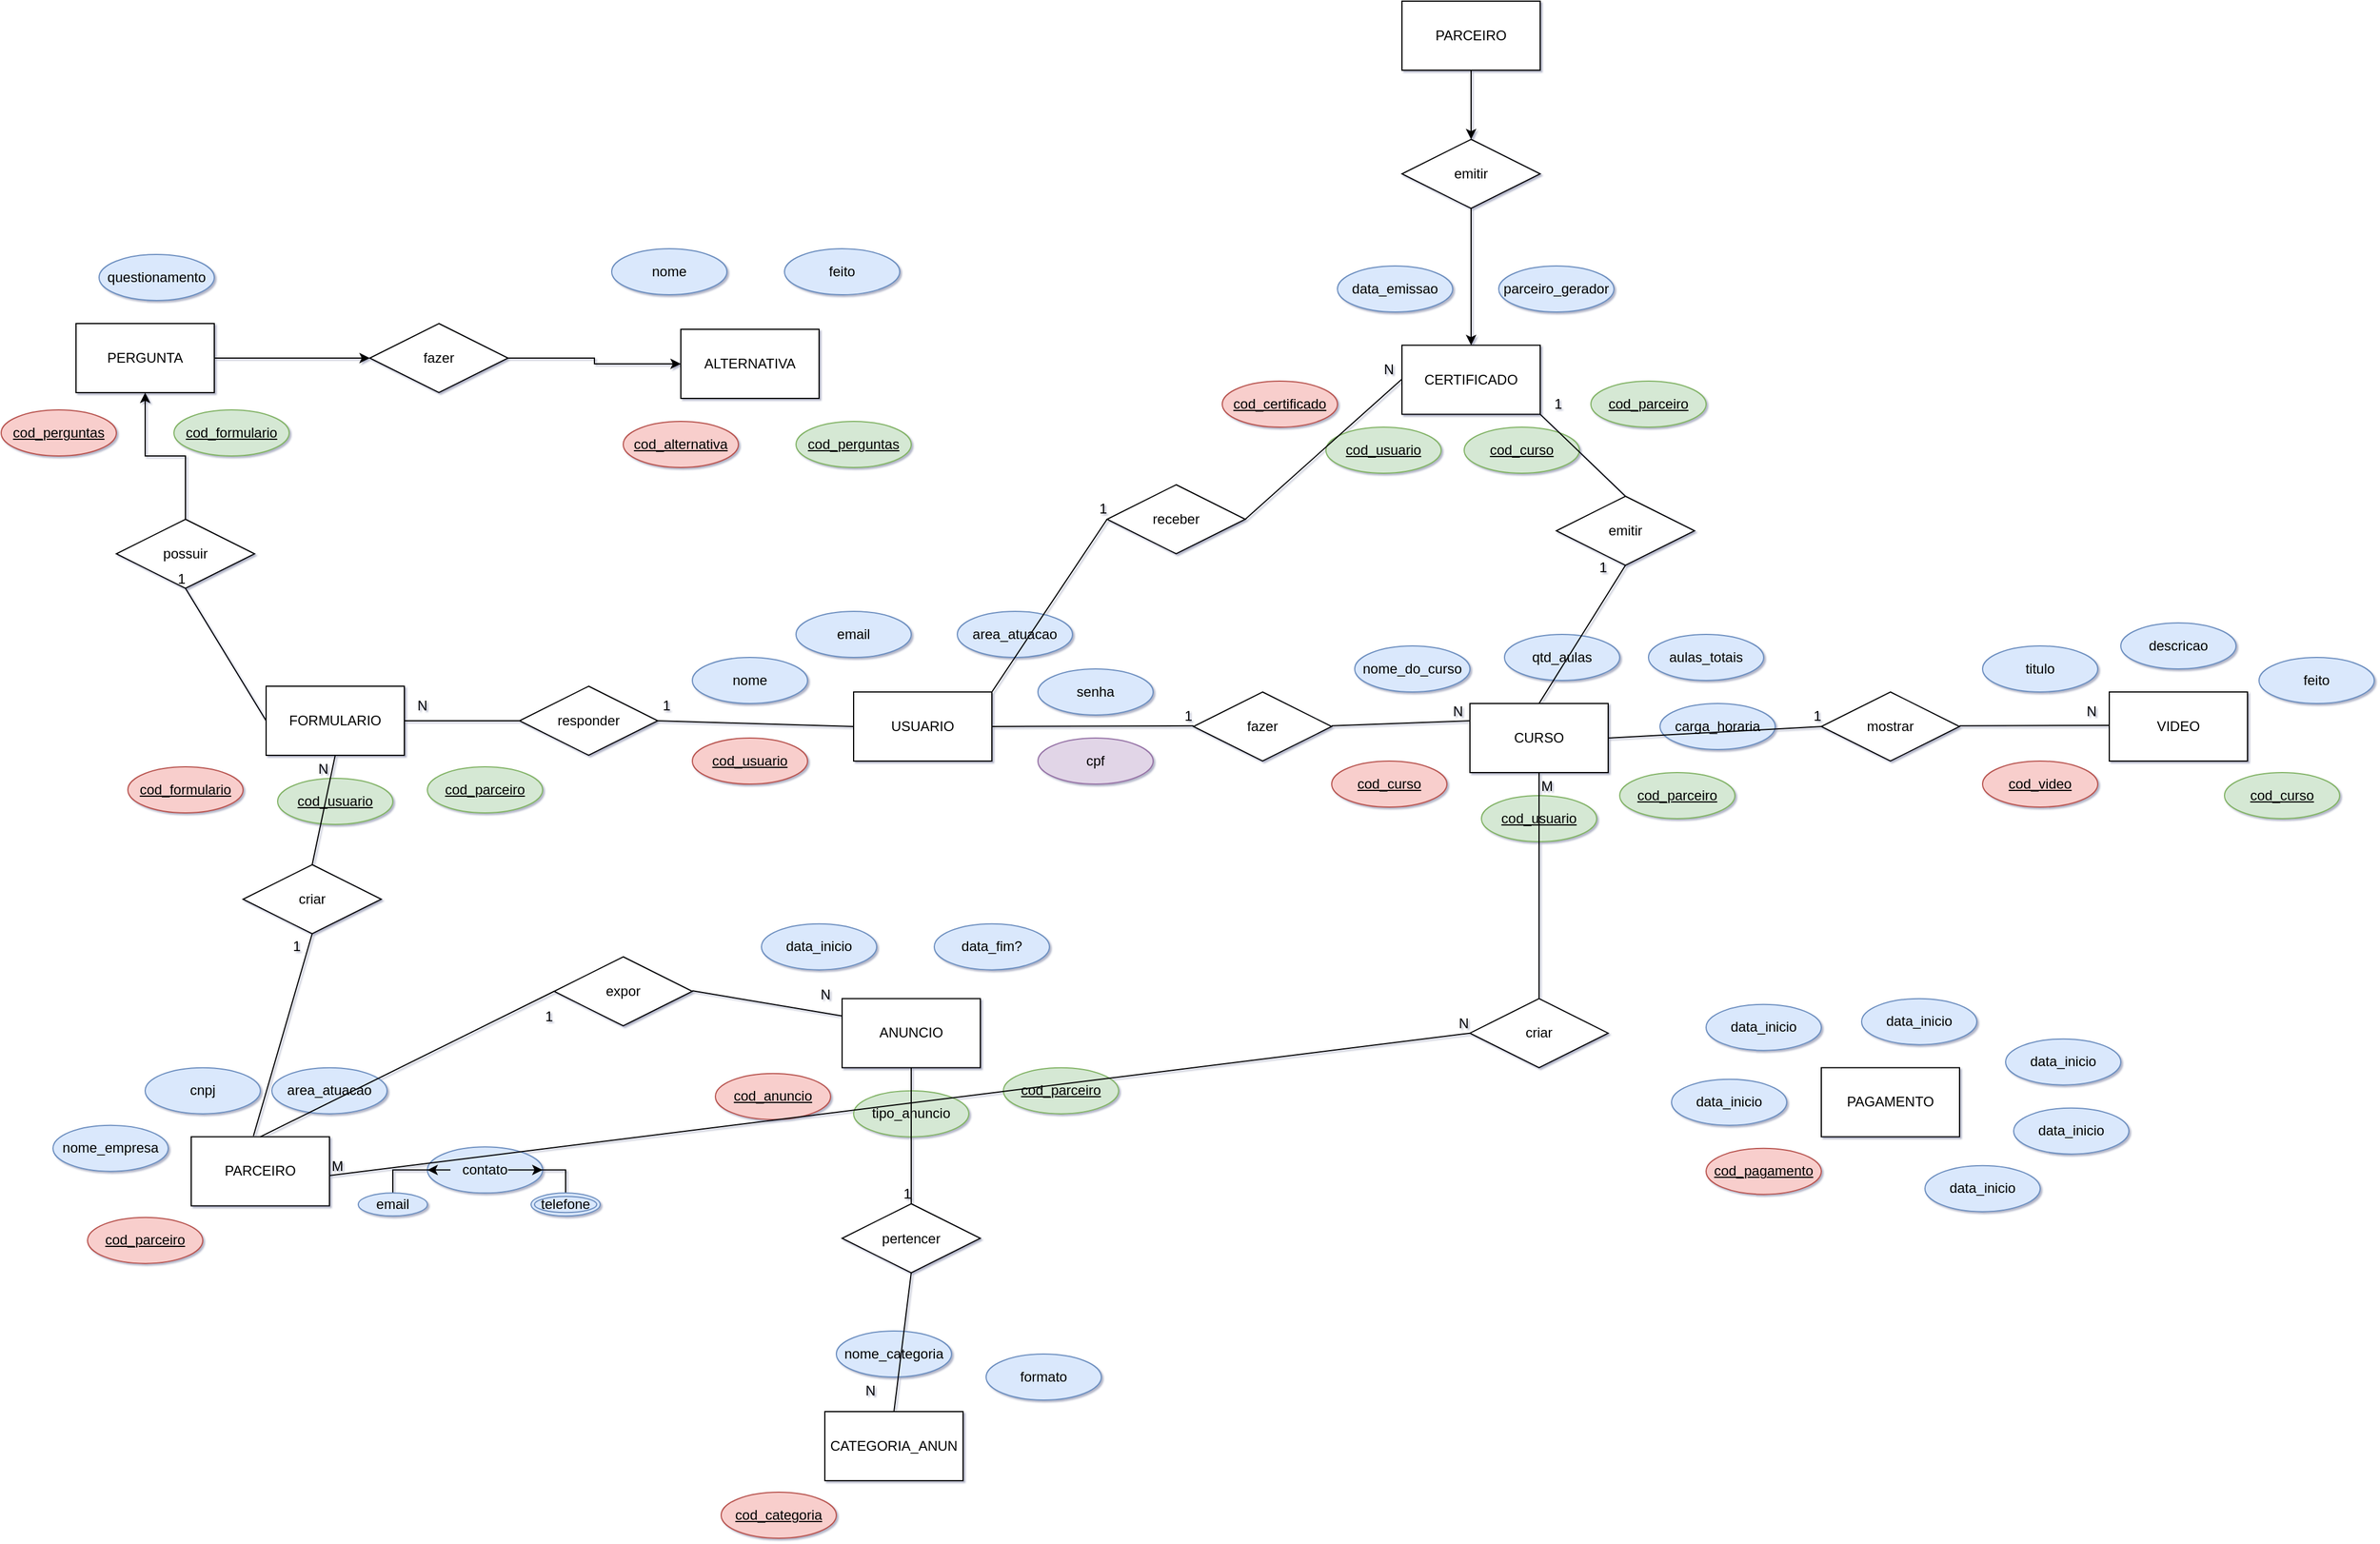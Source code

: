 <mxfile version="15.6.2" type="github">
  <diagram id="qkbSvSOv4IP615_JIEH6" name="Page-1">
    <mxGraphModel dx="1609" dy="1605" grid="1" gridSize="10" guides="1" tooltips="1" connect="1" arrows="1" fold="1" page="1" pageScale="1" pageWidth="827" pageHeight="1169" math="0" shadow="1">
      <root>
        <mxCell id="0" />
        <mxCell id="1" parent="0" />
        <mxCell id="Sz7cxaVp4T8_uWgfxDBU-1" value="USUARIO" style="rounded=0;whiteSpace=wrap;html=1;" parent="1" vertex="1">
          <mxGeometry x="160" y="80" width="120" height="60" as="geometry" />
        </mxCell>
        <mxCell id="Sz7cxaVp4T8_uWgfxDBU-2" value="email" style="ellipse;whiteSpace=wrap;html=1;align=center;fillColor=#dae8fc;strokeColor=#6c8ebf;" parent="1" vertex="1">
          <mxGeometry x="110" y="10" width="100" height="40" as="geometry" />
        </mxCell>
        <mxCell id="Sz7cxaVp4T8_uWgfxDBU-3" value="nome" style="ellipse;whiteSpace=wrap;html=1;align=center;fillColor=#dae8fc;strokeColor=#6c8ebf;" parent="1" vertex="1">
          <mxGeometry x="20" y="50" width="100" height="40" as="geometry" />
        </mxCell>
        <mxCell id="Sz7cxaVp4T8_uWgfxDBU-4" value="cpf" style="ellipse;whiteSpace=wrap;html=1;align=center;fillColor=#e1d5e7;strokeColor=#9673a6;" parent="1" vertex="1">
          <mxGeometry x="320" y="120" width="100" height="40" as="geometry" />
        </mxCell>
        <mxCell id="Sz7cxaVp4T8_uWgfxDBU-5" value="CURSO" style="rounded=0;whiteSpace=wrap;html=1;" parent="1" vertex="1">
          <mxGeometry x="695" y="90" width="120" height="60" as="geometry" />
        </mxCell>
        <mxCell id="Sz7cxaVp4T8_uWgfxDBU-6" value="cod_curso" style="ellipse;whiteSpace=wrap;html=1;align=center;fontStyle=4;fillColor=#f8cecc;strokeColor=#b85450;" parent="1" vertex="1">
          <mxGeometry x="575" y="140" width="100" height="40" as="geometry" />
        </mxCell>
        <mxCell id="Sz7cxaVp4T8_uWgfxDBU-7" value="cod_usuario" style="ellipse;whiteSpace=wrap;html=1;align=center;fontStyle=4;fillColor=#d5e8d4;strokeColor=#82b366;" parent="1" vertex="1">
          <mxGeometry x="705" y="170" width="100" height="40" as="geometry" />
        </mxCell>
        <mxCell id="Sz7cxaVp4T8_uWgfxDBU-8" value="qtd_aulas" style="ellipse;whiteSpace=wrap;html=1;align=center;fillColor=#dae8fc;strokeColor=#6c8ebf;" parent="1" vertex="1">
          <mxGeometry x="725" y="30" width="100" height="40" as="geometry" />
        </mxCell>
        <mxCell id="Sz7cxaVp4T8_uWgfxDBU-9" value="&lt;span&gt;aulas_totais&lt;/span&gt;" style="ellipse;whiteSpace=wrap;html=1;align=center;fillColor=#dae8fc;strokeColor=#6c8ebf;" parent="1" vertex="1">
          <mxGeometry x="850" y="30" width="100" height="40" as="geometry" />
        </mxCell>
        <mxCell id="Sz7cxaVp4T8_uWgfxDBU-10" value="VIDEO" style="rounded=0;whiteSpace=wrap;html=1;" parent="1" vertex="1">
          <mxGeometry x="1250" y="80" width="120" height="60" as="geometry" />
        </mxCell>
        <mxCell id="Sz7cxaVp4T8_uWgfxDBU-11" value="cod_video" style="ellipse;whiteSpace=wrap;html=1;align=center;fontStyle=4;fillColor=#f8cecc;strokeColor=#b85450;" parent="1" vertex="1">
          <mxGeometry x="1140" y="140" width="100" height="40" as="geometry" />
        </mxCell>
        <mxCell id="Sz7cxaVp4T8_uWgfxDBU-12" value="titulo" style="ellipse;whiteSpace=wrap;html=1;align=center;fillColor=#dae8fc;strokeColor=#6c8ebf;" parent="1" vertex="1">
          <mxGeometry x="1140" y="40" width="100" height="40" as="geometry" />
        </mxCell>
        <mxCell id="Sz7cxaVp4T8_uWgfxDBU-13" value="descricao" style="ellipse;whiteSpace=wrap;html=1;align=center;fillColor=#dae8fc;strokeColor=#6c8ebf;" parent="1" vertex="1">
          <mxGeometry x="1260" y="20" width="100" height="40" as="geometry" />
        </mxCell>
        <mxCell id="Sz7cxaVp4T8_uWgfxDBU-14" value="feito" style="ellipse;whiteSpace=wrap;html=1;align=center;fillColor=#dae8fc;strokeColor=#6c8ebf;" parent="1" vertex="1">
          <mxGeometry x="1380" y="50" width="100" height="40" as="geometry" />
        </mxCell>
        <mxCell id="Sz7cxaVp4T8_uWgfxDBU-15" value="PARCEIRO" style="rounded=0;whiteSpace=wrap;html=1;" parent="1" vertex="1">
          <mxGeometry x="-415" y="466.32" width="120" height="60" as="geometry" />
        </mxCell>
        <mxCell id="Sz7cxaVp4T8_uWgfxDBU-16" value="cod_parceiro" style="ellipse;whiteSpace=wrap;html=1;align=center;fontStyle=4;fillColor=#f8cecc;strokeColor=#b85450;" parent="1" vertex="1">
          <mxGeometry x="-505" y="536.32" width="100" height="40" as="geometry" />
        </mxCell>
        <mxCell id="Sz7cxaVp4T8_uWgfxDBU-17" value="cod_parceiro" style="ellipse;whiteSpace=wrap;html=1;align=center;fontStyle=4;fillColor=#d5e8d4;strokeColor=#82b366;" parent="1" vertex="1">
          <mxGeometry x="825" y="150" width="100" height="40" as="geometry" />
        </mxCell>
        <mxCell id="Sz7cxaVp4T8_uWgfxDBU-18" value="ANUNCIO" style="rounded=0;whiteSpace=wrap;html=1;" parent="1" vertex="1">
          <mxGeometry x="150" y="346.32" width="120" height="60" as="geometry" />
        </mxCell>
        <mxCell id="Sz7cxaVp4T8_uWgfxDBU-19" value="nome_empresa" style="ellipse;whiteSpace=wrap;html=1;align=center;fillColor=#dae8fc;strokeColor=#6c8ebf;" parent="1" vertex="1">
          <mxGeometry x="-535" y="456.32" width="100" height="40" as="geometry" />
        </mxCell>
        <mxCell id="Sz7cxaVp4T8_uWgfxDBU-20" value="cnpj" style="ellipse;whiteSpace=wrap;html=1;align=center;fillColor=#dae8fc;strokeColor=#6c8ebf;" parent="1" vertex="1">
          <mxGeometry x="-455" y="406.32" width="100" height="40" as="geometry" />
        </mxCell>
        <mxCell id="Sz7cxaVp4T8_uWgfxDBU-21" value="area_atuacao" style="ellipse;whiteSpace=wrap;html=1;align=center;fillColor=#dae8fc;strokeColor=#6c8ebf;" parent="1" vertex="1">
          <mxGeometry x="-345" y="406.32" width="100" height="40" as="geometry" />
        </mxCell>
        <mxCell id="Sz7cxaVp4T8_uWgfxDBU-22" value="nome_do_curso" style="ellipse;whiteSpace=wrap;html=1;align=center;fillColor=#dae8fc;strokeColor=#6c8ebf;" parent="1" vertex="1">
          <mxGeometry x="595" y="40" width="100" height="40" as="geometry" />
        </mxCell>
        <mxCell id="Sz7cxaVp4T8_uWgfxDBU-23" value="cod_curso" style="ellipse;whiteSpace=wrap;html=1;align=center;fontStyle=4;fillColor=#d5e8d4;strokeColor=#82b366;" parent="1" vertex="1">
          <mxGeometry x="1350" y="150" width="100" height="40" as="geometry" />
        </mxCell>
        <mxCell id="Sz7cxaVp4T8_uWgfxDBU-25" value="PAGAMENTO" style="rounded=0;whiteSpace=wrap;html=1;" parent="1" vertex="1">
          <mxGeometry x="1000" y="406.32" width="120" height="60" as="geometry" />
        </mxCell>
        <mxCell id="Sz7cxaVp4T8_uWgfxDBU-26" value="contato" style="ellipse;whiteSpace=wrap;html=1;fillColor=#dae8fc;strokeColor=#6c8ebf;" parent="1" vertex="1">
          <mxGeometry x="-210" y="475.14" width="100" height="40" as="geometry" />
        </mxCell>
        <mxCell id="Sz7cxaVp4T8_uWgfxDBU-27" style="edgeStyle=orthogonalEdgeStyle;rounded=0;orthogonalLoop=1;jettySize=auto;html=1;entryX=0;entryY=0.5;entryDx=0;entryDy=0;fontSize=12;" parent="1" source="Sz7cxaVp4T8_uWgfxDBU-28" target="Sz7cxaVp4T8_uWgfxDBU-26" edge="1">
          <mxGeometry relative="1" as="geometry" />
        </mxCell>
        <mxCell id="Sz7cxaVp4T8_uWgfxDBU-28" value="email" style="ellipse;whiteSpace=wrap;html=1;align=center;fontSize=12;fillColor=#dae8fc;strokeColor=#6c8ebf;" parent="1" vertex="1">
          <mxGeometry x="-270" y="515.14" width="60" height="20" as="geometry" />
        </mxCell>
        <mxCell id="Sz7cxaVp4T8_uWgfxDBU-29" style="edgeStyle=orthogonalEdgeStyle;rounded=0;orthogonalLoop=1;jettySize=auto;html=1;entryX=1;entryY=0.5;entryDx=0;entryDy=0;" parent="1" source="Sz7cxaVp4T8_uWgfxDBU-30" target="Sz7cxaVp4T8_uWgfxDBU-26" edge="1">
          <mxGeometry relative="1" as="geometry" />
        </mxCell>
        <mxCell id="Sz7cxaVp4T8_uWgfxDBU-30" value="telefone" style="ellipse;shape=doubleEllipse;margin=3;whiteSpace=wrap;html=1;align=center;fillColor=#dae8fc;strokeColor=#6c8ebf;" parent="1" vertex="1">
          <mxGeometry x="-120" y="515.14" width="60" height="20" as="geometry" />
        </mxCell>
        <mxCell id="Sz7cxaVp4T8_uWgfxDBU-31" style="edgeStyle=orthogonalEdgeStyle;rounded=0;orthogonalLoop=1;jettySize=auto;html=1;exitX=0.5;exitY=1;exitDx=0;exitDy=0;" parent="1" source="Sz7cxaVp4T8_uWgfxDBU-30" target="Sz7cxaVp4T8_uWgfxDBU-30" edge="1">
          <mxGeometry relative="1" as="geometry" />
        </mxCell>
        <mxCell id="Sz7cxaVp4T8_uWgfxDBU-32" value="area_atuacao" style="ellipse;whiteSpace=wrap;html=1;align=center;fillColor=#dae8fc;strokeColor=#6c8ebf;" parent="1" vertex="1">
          <mxGeometry x="250" y="10" width="100" height="40" as="geometry" />
        </mxCell>
        <mxCell id="Sz7cxaVp4T8_uWgfxDBU-33" value="cod_anuncio" style="ellipse;whiteSpace=wrap;html=1;align=center;fontStyle=4;fillColor=#f8cecc;strokeColor=#b85450;" parent="1" vertex="1">
          <mxGeometry x="40" y="411.32" width="100" height="40" as="geometry" />
        </mxCell>
        <mxCell id="Sz7cxaVp4T8_uWgfxDBU-40" value="cod_pagamento" style="ellipse;whiteSpace=wrap;html=1;align=center;fontStyle=4;fillColor=#f8cecc;strokeColor=#b85450;" parent="1" vertex="1">
          <mxGeometry x="900" y="476.32" width="100" height="40" as="geometry" />
        </mxCell>
        <mxCell id="4u_isaiEc5xR5lqcaPC8-15" value="cod_usuario" style="ellipse;whiteSpace=wrap;html=1;align=center;fontStyle=4;fillColor=#f8cecc;strokeColor=#b85450;" parent="1" vertex="1">
          <mxGeometry x="20" y="120" width="100" height="40" as="geometry" />
        </mxCell>
        <mxCell id="4u_isaiEc5xR5lqcaPC8-16" value="senha" style="ellipse;whiteSpace=wrap;html=1;align=center;fillColor=#dae8fc;strokeColor=#6c8ebf;" parent="1" vertex="1">
          <mxGeometry x="320" y="60" width="100" height="40" as="geometry" />
        </mxCell>
        <mxCell id="4u_isaiEc5xR5lqcaPC8-31" value="data_inicio" style="ellipse;whiteSpace=wrap;html=1;align=center;fillColor=#dae8fc;strokeColor=#6c8ebf;" parent="1" vertex="1">
          <mxGeometry x="900" y="351.32" width="100" height="40" as="geometry" />
        </mxCell>
        <mxCell id="4u_isaiEc5xR5lqcaPC8-32" value="data_inicio" style="ellipse;whiteSpace=wrap;html=1;align=center;fillColor=#dae8fc;strokeColor=#6c8ebf;" parent="1" vertex="1">
          <mxGeometry x="1035" y="346.32" width="100" height="40" as="geometry" />
        </mxCell>
        <mxCell id="4u_isaiEc5xR5lqcaPC8-33" value="data_inicio" style="ellipse;whiteSpace=wrap;html=1;align=center;fillColor=#dae8fc;strokeColor=#6c8ebf;" parent="1" vertex="1">
          <mxGeometry x="1160" y="381.32" width="100" height="40" as="geometry" />
        </mxCell>
        <mxCell id="4u_isaiEc5xR5lqcaPC8-34" value="data_inicio" style="ellipse;whiteSpace=wrap;html=1;align=center;fillColor=#dae8fc;strokeColor=#6c8ebf;" parent="1" vertex="1">
          <mxGeometry x="1167" y="441.32" width="100" height="40" as="geometry" />
        </mxCell>
        <mxCell id="4u_isaiEc5xR5lqcaPC8-35" value="data_inicio" style="ellipse;whiteSpace=wrap;html=1;align=center;fillColor=#dae8fc;strokeColor=#6c8ebf;" parent="1" vertex="1">
          <mxGeometry x="870" y="416.32" width="100" height="40" as="geometry" />
        </mxCell>
        <mxCell id="4u_isaiEc5xR5lqcaPC8-36" value="data_inicio" style="ellipse;whiteSpace=wrap;html=1;align=center;fillColor=#dae8fc;strokeColor=#6c8ebf;" parent="1" vertex="1">
          <mxGeometry x="1090" y="491.32" width="100" height="40" as="geometry" />
        </mxCell>
        <mxCell id="4u_isaiEc5xR5lqcaPC8-38" value="cod_parceiro" style="ellipse;whiteSpace=wrap;html=1;align=center;fontStyle=4;fillColor=#d5e8d4;strokeColor=#82b366;" parent="1" vertex="1">
          <mxGeometry x="290" y="406.32" width="100" height="40" as="geometry" />
        </mxCell>
        <mxCell id="4u_isaiEc5xR5lqcaPC8-40" value="FORMULARIO" style="rounded=0;whiteSpace=wrap;html=1;" parent="1" vertex="1">
          <mxGeometry x="-350" y="75" width="120" height="60" as="geometry" />
        </mxCell>
        <mxCell id="4u_isaiEc5xR5lqcaPC8-41" value="cod_formulario" style="ellipse;whiteSpace=wrap;html=1;align=center;fontStyle=4;fillColor=#f8cecc;strokeColor=#b85450;" parent="1" vertex="1">
          <mxGeometry x="-470" y="145" width="100" height="40" as="geometry" />
        </mxCell>
        <mxCell id="4u_isaiEc5xR5lqcaPC8-43" value="tipo_anuncio" style="ellipse;whiteSpace=wrap;html=1;align=center;fillColor=#d5e8d4;strokeColor=#82b366;" parent="1" vertex="1">
          <mxGeometry x="160" y="426.32" width="100" height="40" as="geometry" />
        </mxCell>
        <mxCell id="4u_isaiEc5xR5lqcaPC8-44" value="CATEGORIA_ANUN" style="rounded=0;whiteSpace=wrap;html=1;" parent="1" vertex="1">
          <mxGeometry x="135" y="705" width="120" height="60" as="geometry" />
        </mxCell>
        <mxCell id="4u_isaiEc5xR5lqcaPC8-46" value="cod_categoria" style="ellipse;whiteSpace=wrap;html=1;align=center;fontStyle=4;fillColor=#f8cecc;strokeColor=#b85450;" parent="1" vertex="1">
          <mxGeometry x="45" y="775" width="100" height="40" as="geometry" />
        </mxCell>
        <mxCell id="4u_isaiEc5xR5lqcaPC8-48" value="nome_categoria" style="ellipse;whiteSpace=wrap;html=1;align=center;fillColor=#dae8fc;strokeColor=#6c8ebf;" parent="1" vertex="1">
          <mxGeometry x="145" y="635" width="100" height="40" as="geometry" />
        </mxCell>
        <mxCell id="4u_isaiEc5xR5lqcaPC8-49" value="formato" style="ellipse;whiteSpace=wrap;html=1;align=center;fillColor=#dae8fc;strokeColor=#6c8ebf;" parent="1" vertex="1">
          <mxGeometry x="275" y="655" width="100" height="40" as="geometry" />
        </mxCell>
        <mxCell id="4u_isaiEc5xR5lqcaPC8-52" value="data_inicio" style="ellipse;whiteSpace=wrap;html=1;align=center;fillColor=#dae8fc;strokeColor=#6c8ebf;" parent="1" vertex="1">
          <mxGeometry x="80" y="281.32" width="100" height="40" as="geometry" />
        </mxCell>
        <mxCell id="4u_isaiEc5xR5lqcaPC8-53" value="data_fim?" style="ellipse;whiteSpace=wrap;html=1;align=center;fillColor=#dae8fc;strokeColor=#6c8ebf;" parent="1" vertex="1">
          <mxGeometry x="230" y="281.32" width="100" height="40" as="geometry" />
        </mxCell>
        <mxCell id="4u_isaiEc5xR5lqcaPC8-54" value="cod_usuario" style="ellipse;whiteSpace=wrap;html=1;align=center;fontStyle=4;fillColor=#d5e8d4;strokeColor=#82b366;" parent="1" vertex="1">
          <mxGeometry x="-340" y="155" width="100" height="40" as="geometry" />
        </mxCell>
        <mxCell id="4u_isaiEc5xR5lqcaPC8-55" value="CERTIFICADO" style="rounded=0;whiteSpace=wrap;html=1;" parent="1" vertex="1">
          <mxGeometry x="636" y="-221.18" width="120" height="60" as="geometry" />
        </mxCell>
        <mxCell id="4u_isaiEc5xR5lqcaPC8-56" value="cod_certificado" style="ellipse;whiteSpace=wrap;html=1;align=center;fontStyle=4;fillColor=#f8cecc;strokeColor=#b85450;" parent="1" vertex="1">
          <mxGeometry x="480" y="-190" width="100" height="40" as="geometry" />
        </mxCell>
        <mxCell id="4u_isaiEc5xR5lqcaPC8-57" value="cod_usuario" style="ellipse;whiteSpace=wrap;html=1;align=center;fontStyle=4;fillColor=#d5e8d4;strokeColor=#82b366;" parent="1" vertex="1">
          <mxGeometry x="570" y="-150" width="100" height="40" as="geometry" />
        </mxCell>
        <mxCell id="4u_isaiEc5xR5lqcaPC8-58" value="cod_parceiro" style="ellipse;whiteSpace=wrap;html=1;align=center;fontStyle=4;fillColor=#d5e8d4;strokeColor=#82b366;" parent="1" vertex="1">
          <mxGeometry x="-210" y="145" width="100" height="40" as="geometry" />
        </mxCell>
        <mxCell id="SKDOd82wPHwdz9YpONMp-40" style="edgeStyle=orthogonalEdgeStyle;rounded=0;orthogonalLoop=1;jettySize=auto;html=1;entryX=0;entryY=0.5;entryDx=0;entryDy=0;" parent="1" source="4u_isaiEc5xR5lqcaPC8-59" target="SKDOd82wPHwdz9YpONMp-4" edge="1">
          <mxGeometry relative="1" as="geometry" />
        </mxCell>
        <mxCell id="4u_isaiEc5xR5lqcaPC8-59" value="PERGUNTA" style="rounded=0;whiteSpace=wrap;html=1;" parent="1" vertex="1">
          <mxGeometry x="-515" y="-240" width="120" height="60" as="geometry" />
        </mxCell>
        <mxCell id="4u_isaiEc5xR5lqcaPC8-60" value="cod_perguntas" style="ellipse;whiteSpace=wrap;html=1;align=center;fontStyle=4;fillColor=#f8cecc;strokeColor=#b85450;" parent="1" vertex="1">
          <mxGeometry x="-580" y="-165" width="100" height="40" as="geometry" />
        </mxCell>
        <mxCell id="4u_isaiEc5xR5lqcaPC8-61" value="cod_formulario" style="ellipse;whiteSpace=wrap;html=1;align=center;fontStyle=4;fillColor=#d5e8d4;strokeColor=#82b366;" parent="1" vertex="1">
          <mxGeometry x="-430" y="-165" width="100" height="40" as="geometry" />
        </mxCell>
        <mxCell id="4u_isaiEc5xR5lqcaPC8-62" value="questionamento" style="ellipse;whiteSpace=wrap;html=1;align=center;fillColor=#dae8fc;strokeColor=#6c8ebf;" parent="1" vertex="1">
          <mxGeometry x="-495" y="-300" width="100" height="40" as="geometry" />
        </mxCell>
        <mxCell id="4u_isaiEc5xR5lqcaPC8-66" value="ALTERNATIVA" style="rounded=0;whiteSpace=wrap;html=1;" parent="1" vertex="1">
          <mxGeometry x="10" y="-235" width="120" height="60" as="geometry" />
        </mxCell>
        <mxCell id="4u_isaiEc5xR5lqcaPC8-67" value="cod_alternativa" style="ellipse;whiteSpace=wrap;html=1;align=center;fontStyle=4;fillColor=#f8cecc;strokeColor=#b85450;" parent="1" vertex="1">
          <mxGeometry x="-40" y="-155" width="100" height="40" as="geometry" />
        </mxCell>
        <mxCell id="4u_isaiEc5xR5lqcaPC8-68" value="cod_perguntas" style="ellipse;whiteSpace=wrap;html=1;align=center;fontStyle=4;fillColor=#d5e8d4;strokeColor=#82b366;" parent="1" vertex="1">
          <mxGeometry x="110" y="-155" width="100" height="40" as="geometry" />
        </mxCell>
        <mxCell id="4u_isaiEc5xR5lqcaPC8-69" value="nome" style="ellipse;whiteSpace=wrap;html=1;align=center;fillColor=#dae8fc;strokeColor=#6c8ebf;" parent="1" vertex="1">
          <mxGeometry x="-50" y="-305" width="100" height="40" as="geometry" />
        </mxCell>
        <mxCell id="4u_isaiEc5xR5lqcaPC8-71" value="feito" style="ellipse;whiteSpace=wrap;html=1;align=center;fillColor=#dae8fc;strokeColor=#6c8ebf;" parent="1" vertex="1">
          <mxGeometry x="100" y="-305" width="100" height="40" as="geometry" />
        </mxCell>
        <mxCell id="4u_isaiEc5xR5lqcaPC8-72" value="cod_curso" style="ellipse;whiteSpace=wrap;html=1;align=center;fontStyle=4;fillColor=#d5e8d4;strokeColor=#82b366;" parent="1" vertex="1">
          <mxGeometry x="690" y="-150" width="100" height="40" as="geometry" />
        </mxCell>
        <mxCell id="4u_isaiEc5xR5lqcaPC8-73" value="data_emissao" style="ellipse;whiteSpace=wrap;html=1;align=center;fillColor=#dae8fc;strokeColor=#6c8ebf;" parent="1" vertex="1">
          <mxGeometry x="580" y="-290" width="100" height="40" as="geometry" />
        </mxCell>
        <mxCell id="4u_isaiEc5xR5lqcaPC8-75" value="carga_horaria" style="ellipse;whiteSpace=wrap;html=1;align=center;fillColor=#dae8fc;strokeColor=#6c8ebf;" parent="1" vertex="1">
          <mxGeometry x="860" y="90" width="100" height="40" as="geometry" />
        </mxCell>
        <mxCell id="4u_isaiEc5xR5lqcaPC8-76" value="parceiro_gerador" style="ellipse;whiteSpace=wrap;html=1;align=center;fillColor=#dae8fc;strokeColor=#6c8ebf;" parent="1" vertex="1">
          <mxGeometry x="720" y="-290" width="100" height="40" as="geometry" />
        </mxCell>
        <mxCell id="4u_isaiEc5xR5lqcaPC8-77" value="cod_parceiro" style="ellipse;whiteSpace=wrap;html=1;align=center;fontStyle=4;fillColor=#d5e8d4;strokeColor=#82b366;" parent="1" vertex="1">
          <mxGeometry x="800" y="-190" width="100" height="40" as="geometry" />
        </mxCell>
        <mxCell id="SKDOd82wPHwdz9YpONMp-1" value="fazer" style="shape=rhombus;perimeter=rhombusPerimeter;whiteSpace=wrap;html=1;align=center;" parent="1" vertex="1">
          <mxGeometry x="455" y="80" width="120" height="60" as="geometry" />
        </mxCell>
        <mxCell id="SKDOd82wPHwdz9YpONMp-2" value="expor" style="shape=rhombus;perimeter=rhombusPerimeter;whiteSpace=wrap;html=1;align=center;" parent="1" vertex="1">
          <mxGeometry x="-100" y="310" width="120" height="60" as="geometry" />
        </mxCell>
        <mxCell id="SKDOd82wPHwdz9YpONMp-3" value="mostrar" style="shape=rhombus;perimeter=rhombusPerimeter;whiteSpace=wrap;html=1;align=center;" parent="1" vertex="1">
          <mxGeometry x="1000" y="80" width="120" height="60" as="geometry" />
        </mxCell>
        <mxCell id="SKDOd82wPHwdz9YpONMp-41" style="edgeStyle=orthogonalEdgeStyle;rounded=0;orthogonalLoop=1;jettySize=auto;html=1;" parent="1" source="SKDOd82wPHwdz9YpONMp-4" target="4u_isaiEc5xR5lqcaPC8-66" edge="1">
          <mxGeometry relative="1" as="geometry" />
        </mxCell>
        <mxCell id="SKDOd82wPHwdz9YpONMp-4" value="fazer" style="shape=rhombus;perimeter=rhombusPerimeter;whiteSpace=wrap;html=1;align=center;" parent="1" vertex="1">
          <mxGeometry x="-260" y="-240" width="120" height="60" as="geometry" />
        </mxCell>
        <mxCell id="SKDOd82wPHwdz9YpONMp-39" style="edgeStyle=orthogonalEdgeStyle;rounded=0;orthogonalLoop=1;jettySize=auto;html=1;entryX=0.5;entryY=1;entryDx=0;entryDy=0;" parent="1" source="SKDOd82wPHwdz9YpONMp-5" target="4u_isaiEc5xR5lqcaPC8-59" edge="1">
          <mxGeometry relative="1" as="geometry" />
        </mxCell>
        <mxCell id="SKDOd82wPHwdz9YpONMp-5" value="possuir" style="shape=rhombus;perimeter=rhombusPerimeter;whiteSpace=wrap;html=1;align=center;" parent="1" vertex="1">
          <mxGeometry x="-480" y="-70" width="120" height="60" as="geometry" />
        </mxCell>
        <mxCell id="SKDOd82wPHwdz9YpONMp-8" value="receber" style="shape=rhombus;perimeter=rhombusPerimeter;whiteSpace=wrap;html=1;align=center;" parent="1" vertex="1">
          <mxGeometry x="380" y="-100" width="120" height="60" as="geometry" />
        </mxCell>
        <mxCell id="SKDOd82wPHwdz9YpONMp-13" value="responder" style="shape=rhombus;perimeter=rhombusPerimeter;whiteSpace=wrap;html=1;align=center;" parent="1" vertex="1">
          <mxGeometry x="-130" y="75" width="120" height="60" as="geometry" />
        </mxCell>
        <mxCell id="SKDOd82wPHwdz9YpONMp-18" value="criar" style="shape=rhombus;perimeter=rhombusPerimeter;whiteSpace=wrap;html=1;align=center;" parent="1" vertex="1">
          <mxGeometry x="-370" y="230" width="120" height="60" as="geometry" />
        </mxCell>
        <mxCell id="SKDOd82wPHwdz9YpONMp-22" value="pertencer" style="shape=rhombus;perimeter=rhombusPerimeter;whiteSpace=wrap;html=1;align=center;" parent="1" vertex="1">
          <mxGeometry x="150" y="524.5" width="120" height="60" as="geometry" />
        </mxCell>
        <mxCell id="SKDOd82wPHwdz9YpONMp-27" value="criar" style="shape=rhombus;perimeter=rhombusPerimeter;whiteSpace=wrap;html=1;align=center;" parent="1" vertex="1">
          <mxGeometry x="695" y="346.32" width="120" height="60" as="geometry" />
        </mxCell>
        <mxCell id="SKDOd82wPHwdz9YpONMp-36" style="edgeStyle=orthogonalEdgeStyle;rounded=0;orthogonalLoop=1;jettySize=auto;html=1;entryX=0.5;entryY=0;entryDx=0;entryDy=0;" parent="1" source="SKDOd82wPHwdz9YpONMp-30" target="4u_isaiEc5xR5lqcaPC8-55" edge="1">
          <mxGeometry relative="1" as="geometry" />
        </mxCell>
        <mxCell id="SKDOd82wPHwdz9YpONMp-30" value="emitir" style="shape=rhombus;perimeter=rhombusPerimeter;whiteSpace=wrap;html=1;align=center;" parent="1" vertex="1">
          <mxGeometry x="636" y="-400" width="120" height="60" as="geometry" />
        </mxCell>
        <mxCell id="SKDOd82wPHwdz9YpONMp-35" value="" style="edgeStyle=orthogonalEdgeStyle;rounded=0;orthogonalLoop=1;jettySize=auto;html=1;" parent="1" source="SKDOd82wPHwdz9YpONMp-31" target="SKDOd82wPHwdz9YpONMp-30" edge="1">
          <mxGeometry relative="1" as="geometry" />
        </mxCell>
        <mxCell id="SKDOd82wPHwdz9YpONMp-31" value="PARCEIRO" style="rounded=0;whiteSpace=wrap;html=1;" parent="1" vertex="1">
          <mxGeometry x="636" y="-520" width="120" height="60" as="geometry" />
        </mxCell>
        <mxCell id="SKDOd82wPHwdz9YpONMp-32" value="emitir" style="shape=rhombus;perimeter=rhombusPerimeter;whiteSpace=wrap;html=1;align=center;" parent="1" vertex="1">
          <mxGeometry x="770" y="-90" width="120" height="60" as="geometry" />
        </mxCell>
        <mxCell id="VXoL5ybxT5qiaKyEdY4t-5" value="" style="endArrow=none;html=1;rounded=0;exitX=1;exitY=0.5;exitDx=0;exitDy=0;" edge="1" parent="1" source="Sz7cxaVp4T8_uWgfxDBU-1">
          <mxGeometry relative="1" as="geometry">
            <mxPoint x="295" y="109.41" as="sourcePoint" />
            <mxPoint x="455" y="109.41" as="targetPoint" />
          </mxGeometry>
        </mxCell>
        <mxCell id="VXoL5ybxT5qiaKyEdY4t-6" value="1" style="resizable=0;html=1;align=right;verticalAlign=bottom;" connectable="0" vertex="1" parent="VXoL5ybxT5qiaKyEdY4t-5">
          <mxGeometry x="1" relative="1" as="geometry" />
        </mxCell>
        <mxCell id="VXoL5ybxT5qiaKyEdY4t-7" value="" style="endArrow=none;html=1;rounded=0;entryX=0;entryY=0.25;entryDx=0;entryDy=0;" edge="1" parent="1" target="Sz7cxaVp4T8_uWgfxDBU-5">
          <mxGeometry relative="1" as="geometry">
            <mxPoint x="575" y="109.41" as="sourcePoint" />
            <mxPoint x="650" y="100" as="targetPoint" />
          </mxGeometry>
        </mxCell>
        <mxCell id="VXoL5ybxT5qiaKyEdY4t-8" value="N" style="resizable=0;html=1;align=right;verticalAlign=bottom;" connectable="0" vertex="1" parent="VXoL5ybxT5qiaKyEdY4t-7">
          <mxGeometry x="1" relative="1" as="geometry">
            <mxPoint x="-5" as="offset" />
          </mxGeometry>
        </mxCell>
        <mxCell id="VXoL5ybxT5qiaKyEdY4t-9" value="" style="endArrow=none;html=1;rounded=0;exitX=1;exitY=0;exitDx=0;exitDy=0;entryX=0;entryY=0.5;entryDx=0;entryDy=0;" edge="1" parent="1" source="Sz7cxaVp4T8_uWgfxDBU-1" target="SKDOd82wPHwdz9YpONMp-8">
          <mxGeometry relative="1" as="geometry">
            <mxPoint x="430" y="-50" as="sourcePoint" />
            <mxPoint x="590" y="-50" as="targetPoint" />
          </mxGeometry>
        </mxCell>
        <mxCell id="VXoL5ybxT5qiaKyEdY4t-10" value="1" style="resizable=0;html=1;align=right;verticalAlign=bottom;" connectable="0" vertex="1" parent="VXoL5ybxT5qiaKyEdY4t-9">
          <mxGeometry x="1" relative="1" as="geometry" />
        </mxCell>
        <mxCell id="VXoL5ybxT5qiaKyEdY4t-11" value="" style="endArrow=none;html=1;rounded=0;exitX=1;exitY=0.5;exitDx=0;exitDy=0;" edge="1" parent="1" source="SKDOd82wPHwdz9YpONMp-8">
          <mxGeometry relative="1" as="geometry">
            <mxPoint x="476" y="-191.77" as="sourcePoint" />
            <mxPoint x="636" y="-191.77" as="targetPoint" />
          </mxGeometry>
        </mxCell>
        <mxCell id="VXoL5ybxT5qiaKyEdY4t-12" value="N" style="resizable=0;html=1;align=right;verticalAlign=bottom;" connectable="0" vertex="1" parent="VXoL5ybxT5qiaKyEdY4t-11">
          <mxGeometry x="1" relative="1" as="geometry">
            <mxPoint x="-6" as="offset" />
          </mxGeometry>
        </mxCell>
        <mxCell id="VXoL5ybxT5qiaKyEdY4t-14" value="" style="endArrow=none;html=1;rounded=0;exitX=0.5;exitY=0;exitDx=0;exitDy=0;entryX=0.5;entryY=1;entryDx=0;entryDy=0;" edge="1" parent="1" source="Sz7cxaVp4T8_uWgfxDBU-5" target="SKDOd82wPHwdz9YpONMp-32">
          <mxGeometry relative="1" as="geometry">
            <mxPoint x="430" y="-20" as="sourcePoint" />
            <mxPoint x="590" y="-20" as="targetPoint" />
          </mxGeometry>
        </mxCell>
        <mxCell id="VXoL5ybxT5qiaKyEdY4t-15" value="1" style="resizable=0;html=1;align=right;verticalAlign=bottom;" connectable="0" vertex="1" parent="VXoL5ybxT5qiaKyEdY4t-14">
          <mxGeometry x="1" relative="1" as="geometry">
            <mxPoint x="-15" y="10" as="offset" />
          </mxGeometry>
        </mxCell>
        <mxCell id="VXoL5ybxT5qiaKyEdY4t-16" value="" style="endArrow=none;html=1;rounded=0;exitX=0.5;exitY=0;exitDx=0;exitDy=0;entryX=1;entryY=1;entryDx=0;entryDy=0;" edge="1" parent="1" source="SKDOd82wPHwdz9YpONMp-32" target="4u_isaiEc5xR5lqcaPC8-55">
          <mxGeometry relative="1" as="geometry">
            <mxPoint x="430" y="-20" as="sourcePoint" />
            <mxPoint x="590" y="-20" as="targetPoint" />
          </mxGeometry>
        </mxCell>
        <mxCell id="VXoL5ybxT5qiaKyEdY4t-17" value="1" style="resizable=0;html=1;align=right;verticalAlign=bottom;" connectable="0" vertex="1" parent="VXoL5ybxT5qiaKyEdY4t-16">
          <mxGeometry x="1" relative="1" as="geometry">
            <mxPoint x="19" as="offset" />
          </mxGeometry>
        </mxCell>
        <mxCell id="VXoL5ybxT5qiaKyEdY4t-20" value="" style="endArrow=none;html=1;rounded=0;entryX=0;entryY=0.5;entryDx=0;entryDy=0;exitX=1;exitY=0.5;exitDx=0;exitDy=0;" edge="1" parent="1" source="Sz7cxaVp4T8_uWgfxDBU-5" target="SKDOd82wPHwdz9YpONMp-3">
          <mxGeometry relative="1" as="geometry">
            <mxPoint x="820" y="119" as="sourcePoint" />
            <mxPoint x="970" y="119.41" as="targetPoint" />
          </mxGeometry>
        </mxCell>
        <mxCell id="VXoL5ybxT5qiaKyEdY4t-21" value="1" style="resizable=0;html=1;align=right;verticalAlign=bottom;" connectable="0" vertex="1" parent="VXoL5ybxT5qiaKyEdY4t-20">
          <mxGeometry x="1" relative="1" as="geometry" />
        </mxCell>
        <mxCell id="VXoL5ybxT5qiaKyEdY4t-23" value="" style="endArrow=none;html=1;rounded=0;" edge="1" parent="1">
          <mxGeometry relative="1" as="geometry">
            <mxPoint x="1120" y="109.41" as="sourcePoint" />
            <mxPoint x="1250" y="109" as="targetPoint" />
          </mxGeometry>
        </mxCell>
        <mxCell id="VXoL5ybxT5qiaKyEdY4t-24" value="N" style="resizable=0;html=1;align=right;verticalAlign=bottom;" connectable="0" vertex="1" parent="VXoL5ybxT5qiaKyEdY4t-23">
          <mxGeometry x="1" relative="1" as="geometry">
            <mxPoint x="-10" y="-4" as="offset" />
          </mxGeometry>
        </mxCell>
        <mxCell id="VXoL5ybxT5qiaKyEdY4t-25" value="" style="endArrow=none;html=1;rounded=0;exitX=0;exitY=0.5;exitDx=0;exitDy=0;entryX=1;entryY=0.5;entryDx=0;entryDy=0;" edge="1" parent="1" source="Sz7cxaVp4T8_uWgfxDBU-1" target="SKDOd82wPHwdz9YpONMp-13">
          <mxGeometry relative="1" as="geometry">
            <mxPoint x="100" y="50" as="sourcePoint" />
            <mxPoint x="260" y="50" as="targetPoint" />
          </mxGeometry>
        </mxCell>
        <mxCell id="VXoL5ybxT5qiaKyEdY4t-26" value="1" style="resizable=0;html=1;align=right;verticalAlign=bottom;" connectable="0" vertex="1" parent="VXoL5ybxT5qiaKyEdY4t-25">
          <mxGeometry x="1" relative="1" as="geometry">
            <mxPoint x="11" y="-5" as="offset" />
          </mxGeometry>
        </mxCell>
        <mxCell id="VXoL5ybxT5qiaKyEdY4t-27" value="" style="endArrow=none;html=1;rounded=0;exitX=0;exitY=0.5;exitDx=0;exitDy=0;entryX=1;entryY=0.5;entryDx=0;entryDy=0;" edge="1" parent="1" source="SKDOd82wPHwdz9YpONMp-13" target="4u_isaiEc5xR5lqcaPC8-40">
          <mxGeometry relative="1" as="geometry">
            <mxPoint x="100" y="50" as="sourcePoint" />
            <mxPoint x="260" y="50" as="targetPoint" />
          </mxGeometry>
        </mxCell>
        <mxCell id="VXoL5ybxT5qiaKyEdY4t-28" value="N" style="resizable=0;html=1;align=right;verticalAlign=bottom;" connectable="0" vertex="1" parent="VXoL5ybxT5qiaKyEdY4t-27">
          <mxGeometry x="1" relative="1" as="geometry">
            <mxPoint x="20" y="-5" as="offset" />
          </mxGeometry>
        </mxCell>
        <mxCell id="VXoL5ybxT5qiaKyEdY4t-32" value="" style="endArrow=none;html=1;rounded=0;entryX=0;entryY=0.5;entryDx=0;entryDy=0;" edge="1" parent="1" target="SKDOd82wPHwdz9YpONMp-27">
          <mxGeometry relative="1" as="geometry">
            <mxPoint x="-295" y="500" as="sourcePoint" />
            <mxPoint x="-135" y="500" as="targetPoint" />
          </mxGeometry>
        </mxCell>
        <mxCell id="VXoL5ybxT5qiaKyEdY4t-33" value="M" style="resizable=0;html=1;align=left;verticalAlign=bottom;" connectable="0" vertex="1" parent="VXoL5ybxT5qiaKyEdY4t-32">
          <mxGeometry x="-1" relative="1" as="geometry" />
        </mxCell>
        <mxCell id="VXoL5ybxT5qiaKyEdY4t-34" value="N" style="resizable=0;html=1;align=right;verticalAlign=bottom;" connectable="0" vertex="1" parent="VXoL5ybxT5qiaKyEdY4t-32">
          <mxGeometry x="1" relative="1" as="geometry" />
        </mxCell>
        <mxCell id="VXoL5ybxT5qiaKyEdY4t-35" value="" style="endArrow=none;html=1;rounded=0;exitX=0.5;exitY=1;exitDx=0;exitDy=0;entryX=0.5;entryY=0;entryDx=0;entryDy=0;" edge="1" parent="1" source="Sz7cxaVp4T8_uWgfxDBU-5" target="SKDOd82wPHwdz9YpONMp-27">
          <mxGeometry relative="1" as="geometry">
            <mxPoint x="640" y="240" as="sourcePoint" />
            <mxPoint x="800" y="240" as="targetPoint" />
          </mxGeometry>
        </mxCell>
        <mxCell id="VXoL5ybxT5qiaKyEdY4t-36" value="M" style="resizable=0;html=1;align=left;verticalAlign=bottom;" connectable="0" vertex="1" parent="VXoL5ybxT5qiaKyEdY4t-35">
          <mxGeometry x="-1" relative="1" as="geometry">
            <mxPoint y="20" as="offset" />
          </mxGeometry>
        </mxCell>
        <mxCell id="VXoL5ybxT5qiaKyEdY4t-39" value="" style="endArrow=none;html=1;rounded=0;exitX=0.5;exitY=0;exitDx=0;exitDy=0;entryX=0;entryY=0.5;entryDx=0;entryDy=0;" edge="1" parent="1" source="Sz7cxaVp4T8_uWgfxDBU-15" target="SKDOd82wPHwdz9YpONMp-2">
          <mxGeometry relative="1" as="geometry">
            <mxPoint x="-290" y="320" as="sourcePoint" />
            <mxPoint x="-130" y="320" as="targetPoint" />
          </mxGeometry>
        </mxCell>
        <mxCell id="VXoL5ybxT5qiaKyEdY4t-40" value="1" style="resizable=0;html=1;align=right;verticalAlign=bottom;" connectable="0" vertex="1" parent="VXoL5ybxT5qiaKyEdY4t-39">
          <mxGeometry x="1" relative="1" as="geometry">
            <mxPoint y="30" as="offset" />
          </mxGeometry>
        </mxCell>
        <mxCell id="VXoL5ybxT5qiaKyEdY4t-41" value="" style="endArrow=none;html=1;rounded=0;entryX=0;entryY=0.25;entryDx=0;entryDy=0;" edge="1" parent="1" target="Sz7cxaVp4T8_uWgfxDBU-18">
          <mxGeometry relative="1" as="geometry">
            <mxPoint x="20" y="339.5" as="sourcePoint" />
            <mxPoint x="130" y="340" as="targetPoint" />
          </mxGeometry>
        </mxCell>
        <mxCell id="VXoL5ybxT5qiaKyEdY4t-42" value="N" style="resizable=0;html=1;align=right;verticalAlign=bottom;" connectable="0" vertex="1" parent="VXoL5ybxT5qiaKyEdY4t-41">
          <mxGeometry x="1" relative="1" as="geometry">
            <mxPoint x="-10" y="-10" as="offset" />
          </mxGeometry>
        </mxCell>
        <mxCell id="VXoL5ybxT5qiaKyEdY4t-44" value="" style="endArrow=none;html=1;rounded=0;exitX=0.45;exitY=-0.011;exitDx=0;exitDy=0;exitPerimeter=0;entryX=0.5;entryY=1;entryDx=0;entryDy=0;" edge="1" parent="1" source="Sz7cxaVp4T8_uWgfxDBU-15" target="SKDOd82wPHwdz9YpONMp-18">
          <mxGeometry relative="1" as="geometry">
            <mxPoint x="-200" y="350" as="sourcePoint" />
            <mxPoint x="-40" y="350" as="targetPoint" />
          </mxGeometry>
        </mxCell>
        <mxCell id="VXoL5ybxT5qiaKyEdY4t-45" value="1" style="resizable=0;html=1;align=right;verticalAlign=bottom;" connectable="0" vertex="1" parent="VXoL5ybxT5qiaKyEdY4t-44">
          <mxGeometry x="1" relative="1" as="geometry">
            <mxPoint x="-10" y="20" as="offset" />
          </mxGeometry>
        </mxCell>
        <mxCell id="VXoL5ybxT5qiaKyEdY4t-46" value="" style="endArrow=none;html=1;rounded=0;exitX=0.5;exitY=0;exitDx=0;exitDy=0;entryX=0.5;entryY=1;entryDx=0;entryDy=0;" edge="1" parent="1" source="SKDOd82wPHwdz9YpONMp-18" target="4u_isaiEc5xR5lqcaPC8-40">
          <mxGeometry relative="1" as="geometry">
            <mxPoint x="-200" y="260" as="sourcePoint" />
            <mxPoint x="-40" y="260" as="targetPoint" />
          </mxGeometry>
        </mxCell>
        <mxCell id="VXoL5ybxT5qiaKyEdY4t-47" value="N" style="resizable=0;html=1;align=right;verticalAlign=bottom;" connectable="0" vertex="1" parent="VXoL5ybxT5qiaKyEdY4t-46">
          <mxGeometry x="1" relative="1" as="geometry">
            <mxPoint x="-5" y="20" as="offset" />
          </mxGeometry>
        </mxCell>
        <mxCell id="VXoL5ybxT5qiaKyEdY4t-50" value="" style="endArrow=none;html=1;rounded=0;exitX=0.5;exitY=1;exitDx=0;exitDy=0;entryX=0.5;entryY=0;entryDx=0;entryDy=0;" edge="1" parent="1" source="Sz7cxaVp4T8_uWgfxDBU-18" target="SKDOd82wPHwdz9YpONMp-22">
          <mxGeometry relative="1" as="geometry">
            <mxPoint x="190" y="510" as="sourcePoint" />
            <mxPoint x="350" y="510" as="targetPoint" />
          </mxGeometry>
        </mxCell>
        <mxCell id="VXoL5ybxT5qiaKyEdY4t-51" value="1" style="resizable=0;html=1;align=right;verticalAlign=bottom;" connectable="0" vertex="1" parent="VXoL5ybxT5qiaKyEdY4t-50">
          <mxGeometry x="1" relative="1" as="geometry" />
        </mxCell>
        <mxCell id="VXoL5ybxT5qiaKyEdY4t-52" value="" style="endArrow=none;html=1;rounded=0;exitX=0.5;exitY=1;exitDx=0;exitDy=0;entryX=0.5;entryY=0;entryDx=0;entryDy=0;" edge="1" parent="1" source="SKDOd82wPHwdz9YpONMp-22" target="4u_isaiEc5xR5lqcaPC8-44">
          <mxGeometry relative="1" as="geometry">
            <mxPoint x="190" y="710" as="sourcePoint" />
            <mxPoint x="350" y="710" as="targetPoint" />
          </mxGeometry>
        </mxCell>
        <mxCell id="VXoL5ybxT5qiaKyEdY4t-53" value="N" style="resizable=0;html=1;align=right;verticalAlign=bottom;" connectable="0" vertex="1" parent="VXoL5ybxT5qiaKyEdY4t-52">
          <mxGeometry x="1" relative="1" as="geometry">
            <mxPoint x="-15" y="-10" as="offset" />
          </mxGeometry>
        </mxCell>
        <mxCell id="VXoL5ybxT5qiaKyEdY4t-55" value="" style="endArrow=none;html=1;rounded=0;exitX=0;exitY=0.5;exitDx=0;exitDy=0;entryX=0.5;entryY=1;entryDx=0;entryDy=0;" edge="1" parent="1" source="4u_isaiEc5xR5lqcaPC8-40" target="SKDOd82wPHwdz9YpONMp-5">
          <mxGeometry relative="1" as="geometry">
            <mxPoint x="-550" y="-70" as="sourcePoint" />
            <mxPoint x="-390" y="-70" as="targetPoint" />
          </mxGeometry>
        </mxCell>
        <mxCell id="VXoL5ybxT5qiaKyEdY4t-56" value="1" style="resizable=0;html=1;align=right;verticalAlign=bottom;" connectable="0" vertex="1" parent="VXoL5ybxT5qiaKyEdY4t-55">
          <mxGeometry x="1" relative="1" as="geometry" />
        </mxCell>
      </root>
    </mxGraphModel>
  </diagram>
</mxfile>
